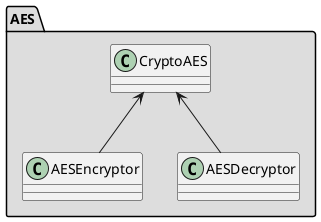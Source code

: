 @startuml
'https://plantuml.com/sequence-diagram
package AES #DDDDDD {

class CryptoAES {
}

class AESEncryptor {

}

class AESDecryptor {

}

CryptoAES <-- AESEncryptor
CryptoAES <-- AESDecryptor
}
@enduml